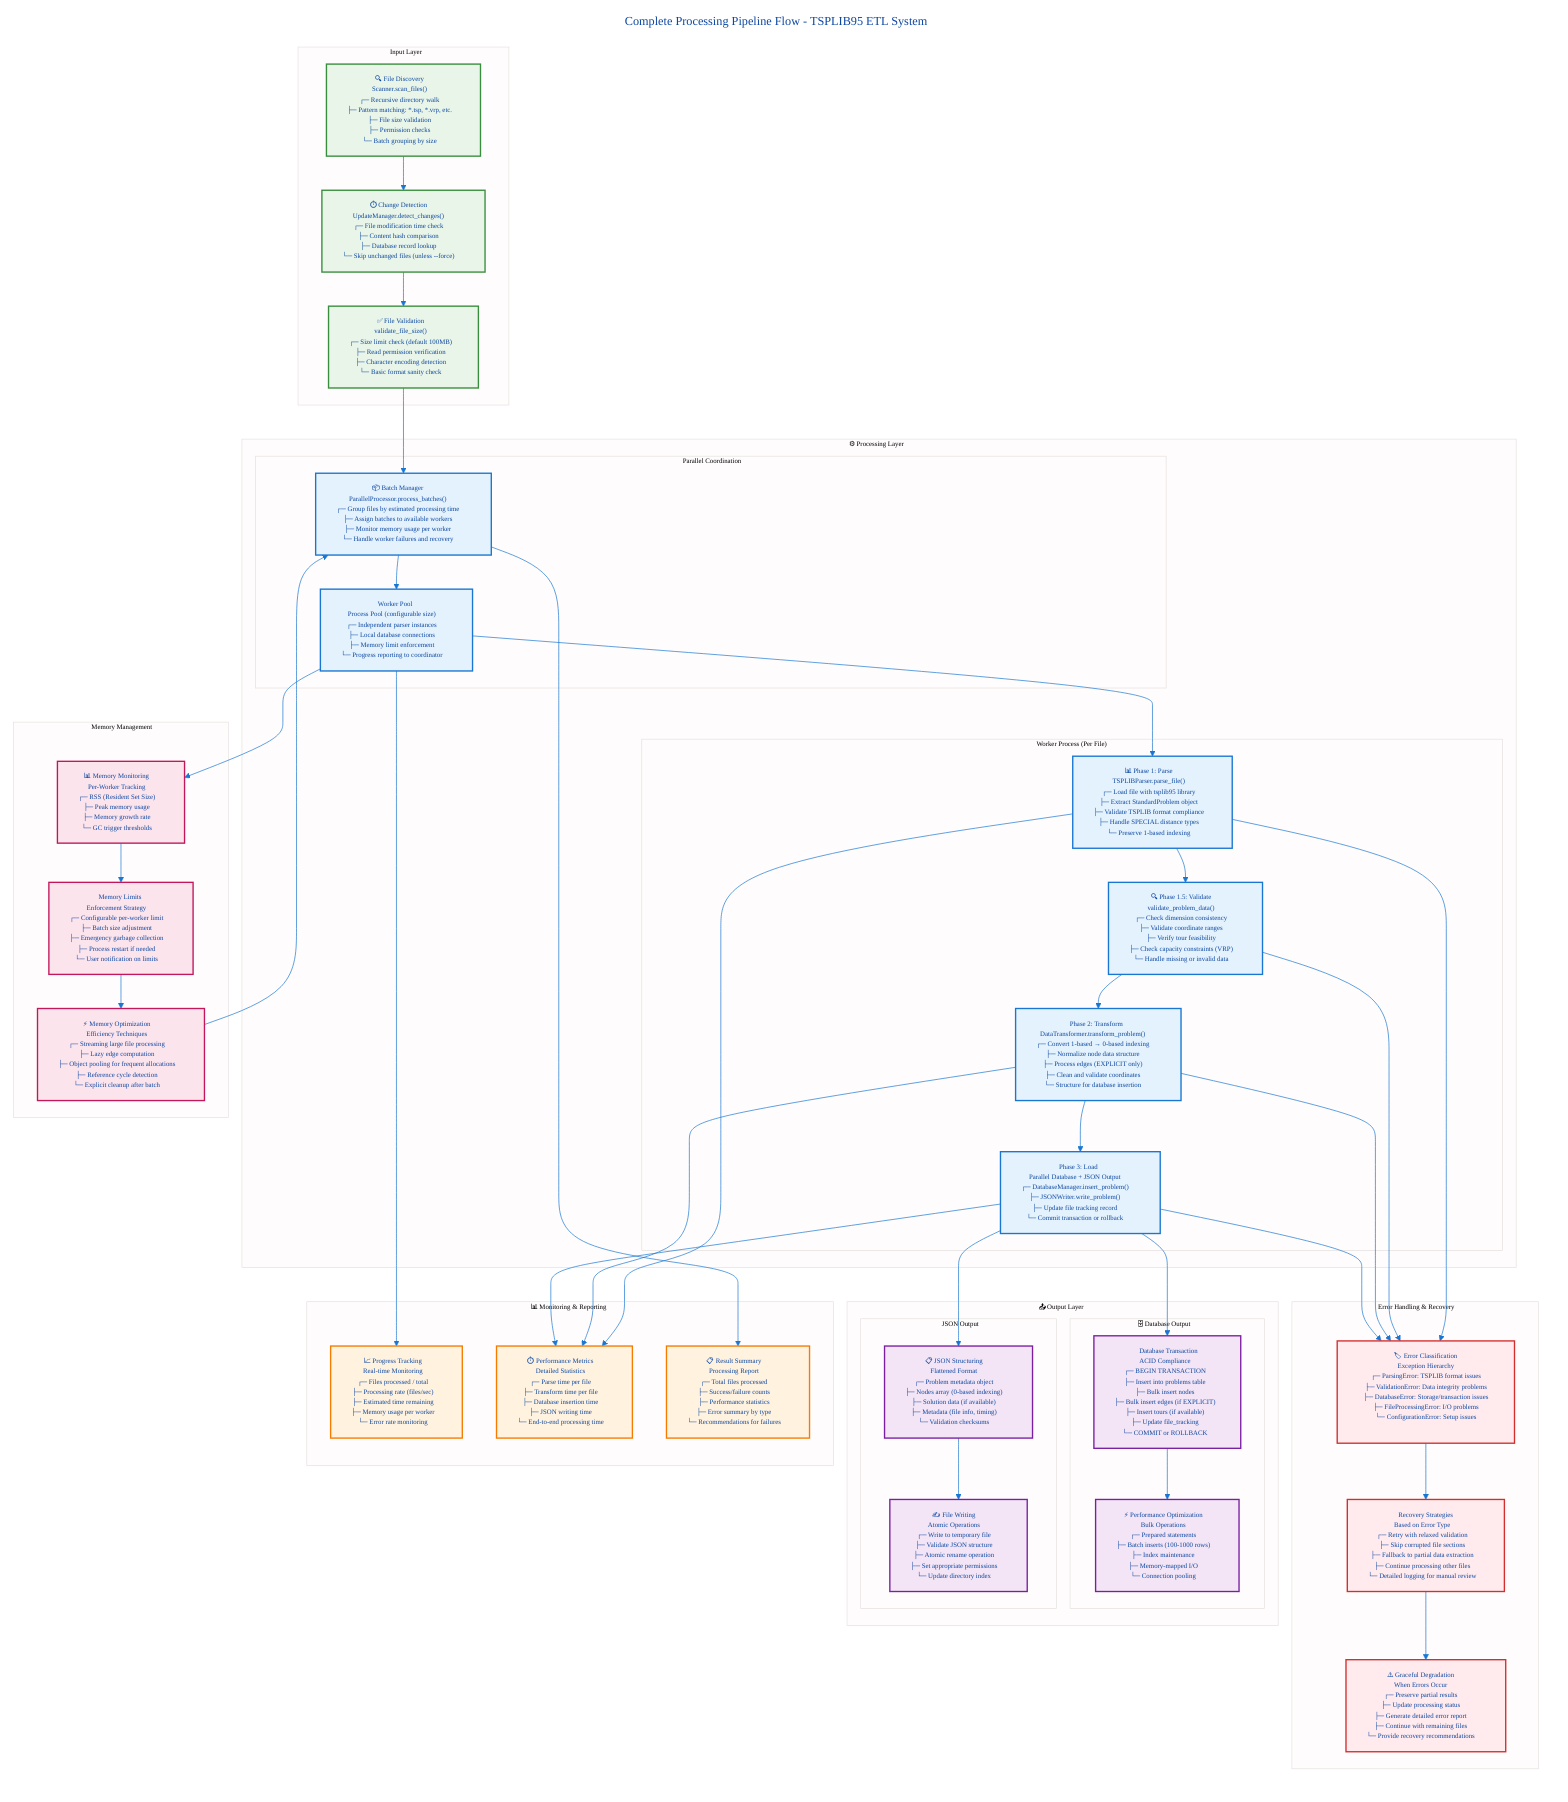 ---
config:
  theme: base
  themeVariables:
    primaryColor: '#e8f4f8'
    primaryTextColor: '#0d47a1'
    primaryBorderColor: '#1565c0'
    lineColor: '#1976d2'
    fontFamily: 'Segoe UI, Arial, sans-serif'
    fontSize: 10px
    background: '#fafafa'
  flowchart:
    htmlLabels: true
    curve: basis
    useMaxWidth: true
    diagramPadding: 20
title: Complete Processing Pipeline Flow - TSPLIB95 ETL System
---
flowchart TD
    subgraph input_layer["📁 Input Layer"]
        file_discovery["🔍 File Discovery<br/>Scanner.scan_files()<br/>┌─ Recursive directory walk<br/>├─ Pattern matching: *.tsp, *.vrp, etc.<br/>├─ File size validation<br/>├─ Permission checks<br/>└─ Batch grouping by size"]
        
        change_detection["⏱️ Change Detection<br/>UpdateManager.detect_changes()<br/>┌─ File modification time check<br/>├─ Content hash comparison<br/>├─ Database record lookup<br/>└─ Skip unchanged files (unless --force)"]
        
        file_validation["✅ File Validation<br/>validate_file_size()<br/>┌─ Size limit check (default 100MB)<br/>├─ Read permission verification<br/>├─ Character encoding detection<br/>└─ Basic format sanity check"]
    end
    
    subgraph processing_layer["⚙️ Processing Layer"]
        subgraph parallel_coord["👥 Parallel Coordination"]
            batch_manager["📦 Batch Manager<br/>ParallelProcessor.process_batches()<br/>┌─ Group files by estimated processing time<br/>├─ Assign batches to available workers<br/>├─ Monitor memory usage per worker<br/>└─ Handle worker failures and recovery"]
            
            worker_pool["👷 Worker Pool<br/>Process Pool (configurable size)<br/>┌─ Independent parser instances<br/>├─ Local database connections<br/>├─ Memory limit enforcement<br/>└─ Progress reporting to coordinator"]
        end
        
        subgraph worker_process["🔧 Worker Process (Per File)"]
            parse_phase["📊 Phase 1: Parse<br/>TSPLIBParser.parse_file()<br/>┌─ Load file with tsplib95 library<br/>├─ Extract StandardProblem object<br/>├─ Validate TSPLIB format compliance<br/>├─ Handle SPECIAL distance types<br/>└─ Preserve 1-based indexing"]
            
            validate_phase["🔍 Phase 1.5: Validate<br/>validate_problem_data()<br/>┌─ Check dimension consistency<br/>├─ Validate coordinate ranges<br/>├─ Verify tour feasibility<br/>├─ Check capacity constraints (VRP)<br/>└─ Handle missing or invalid data"]
            
            transform_phase["🔄 Phase 2: Transform<br/>DataTransformer.transform_problem()<br/>┌─ Convert 1-based → 0-based indexing<br/>├─ Normalize node data structure<br/>├─ Process edges (EXPLICIT only)<br/>├─ Clean and validate coordinates<br/>└─ Structure for database insertion"]
            
            load_phase["💾 Phase 3: Load<br/>Parallel Database + JSON Output<br/>┌─ DatabaseManager.insert_problem()<br/>├─ JSONWriter.write_problem()<br/>├─ Update file tracking record<br/>└─ Commit transaction or rollback"]
        end
    end
    
    subgraph error_handling["🚨 Error Handling & Recovery"]
        error_classification["🏷️ Error Classification<br/>Exception Hierarchy<br/>┌─ ParsingError: TSPLIB format issues<br/>├─ ValidationError: Data integrity problems<br/>├─ DatabaseError: Storage/transaction issues<br/>├─ FileProcessingError: I/O problems<br/>└─ ConfigurationError: Setup issues"]
        
        recovery_strategies["🔄 Recovery Strategies<br/>Based on Error Type<br/>┌─ Retry with relaxed validation<br/>├─ Skip corrupted file sections<br/>├─ Fallback to partial data extraction<br/>├─ Continue processing other files<br/>└─ Detailed logging for manual review"]
        
        graceful_degradation["⚠️ Graceful Degradation<br/>When Errors Occur<br/>┌─ Preserve partial results<br/>├─ Update processing status<br/>├─ Generate detailed error report<br />├─ Continue with remaining files<br/>└─ Provide recovery recommendations"]
    end
    
    subgraph output_layer["📤 Output Layer"]
        subgraph database_output["🗄️ Database Output"]
            db_transaction["💼 Database Transaction<br/>ACID Compliance<br/>┌─ BEGIN TRANSACTION<br/>├─ Insert into problems table<br/>├─ Bulk insert nodes<br/>├─ Bulk insert edges (if EXPLICIT)<br/>├─ Insert tours (if available)<br/>├─ Update file_tracking<br/>└─ COMMIT or ROLLBACK"]
            
            db_optimization["⚡ Performance Optimization<br/>Bulk Operations<br/>┌─ Prepared statements<br/>├─ Batch inserts (100-1000 rows)<br/>├─ Index maintenance<br/>├─ Memory-mapped I/O<br/>└─ Connection pooling"]
        end
        
        subgraph json_output["📄 JSON Output"]
            json_structure["📋 JSON Structuring<br/>Flattened Format<br/>┌─ Problem metadata object<br/>├─ Nodes array (0-based indexing)<br/>├─ Solution data (if available)<br/>├─ Metadata (file info, timing)<br/>└─ Validation checksums"]
            
            json_writing["✍️ File Writing<br/>Atomic Operations<br/>┌─ Write to temporary file<br/>├─ Validate JSON structure<br/>├─ Atomic rename operation<br/>├─ Set appropriate permissions<br/>└─ Update directory index"]
        end
    end
    
    subgraph monitoring_layer["📊 Monitoring & Reporting"]
        progress_tracking["📈 Progress Tracking<br/>Real-time Monitoring<br/>┌─ Files processed / total<br/>├─ Processing rate (files/sec)<br/>├─ Estimated time remaining<br/>├─ Memory usage per worker<br/>└─ Error rate monitoring"]
        
        performance_metrics["⏱️ Performance Metrics<br/>Detailed Statistics<br/>┌─ Parse time per file<br/>├─ Transform time per file<br/>├─ Database insertion time<br/>├─ JSON writing time<br/>└─ End-to-end processing time"]
        
        result_summary["📋 Result Summary<br/>Processing Report<br/>┌─ Total files processed<br/>├─ Success/failure counts<br/>├─ Performance statistics<br/>├─ Error summary by type<br/>└─ Recommendations for failures"]
    end
    
    subgraph memory_management["🧠 Memory Management"]
        memory_monitoring["📊 Memory Monitoring<br/>Per-Worker Tracking<br/>┌─ RSS (Resident Set Size)<br/>├─ Peak memory usage<br/>├─ Memory growth rate<br/>└─ GC trigger thresholds"]
        
        memory_limits["🚫 Memory Limits<br/>Enforcement Strategy<br/>┌─ Configurable per-worker limit<br/>├─ Batch size adjustment<br/>├─ Emergency garbage collection<br/>├─ Process restart if needed<br/>└─ User notification on limits"]
        
        memory_optimization["⚡ Memory Optimization<br/>Efficiency Techniques<br/>┌─ Streaming large file processing<br/>├─ Lazy edge computation<br/>├─ Object pooling for frequent allocations<br/>├─ Reference cycle detection<br/>└─ Explicit cleanup after batch"]
    end
    
    %% Flow connections
    file_discovery --> change_detection
    change_detection --> file_validation
    file_validation --> batch_manager
    batch_manager --> worker_pool
    worker_pool --> parse_phase
    parse_phase --> validate_phase
    validate_phase --> transform_phase
    transform_phase --> load_phase
    
    %% Error handling connections
    parse_phase --> error_classification
    validate_phase --> error_classification
    transform_phase --> error_classification
    load_phase --> error_classification
    error_classification --> recovery_strategies
    recovery_strategies --> graceful_degradation
    
    %% Output connections
    load_phase --> db_transaction
    load_phase --> json_structure
    db_transaction --> db_optimization
    json_structure --> json_writing
    
    %% Monitoring connections
    worker_pool --> progress_tracking
    parse_phase --> performance_metrics
    transform_phase --> performance_metrics
    load_phase --> performance_metrics
    batch_manager --> result_summary
    
    %% Memory management connections
    worker_pool --> memory_monitoring
    memory_monitoring --> memory_limits
    memory_limits --> memory_optimization
    memory_optimization --> batch_manager
    
    classDef inputLayer fill:#e8f5e8,stroke:#388e3c,stroke-width:2px
    classDef processingLayer fill:#e3f2fd,stroke:#1976d2,stroke-width:2px
    classDef errorHandling fill:#ffebee,stroke:#d32f2f,stroke-width:2px
    classDef outputLayer fill:#f3e5f5,stroke:#7b1fa2,stroke-width:2px
    classDef monitoringLayer fill:#fff3e0,stroke:#f57c00,stroke-width:2px
    classDef memoryManagement fill:#fce4ec,stroke:#c2185b,stroke-width:2px
    
    class file_discovery,change_detection,file_validation inputLayer
    class batch_manager,worker_pool,parse_phase,validate_phase,transform_phase,load_phase processingLayer
    class error_classification,recovery_strategies,graceful_degradation errorHandling
    class db_transaction,db_optimization,json_structure,json_writing outputLayer
    class progress_tracking,performance_metrics,result_summary monitoringLayer
    class memory_monitoring,memory_limits,memory_optimization memoryManagement